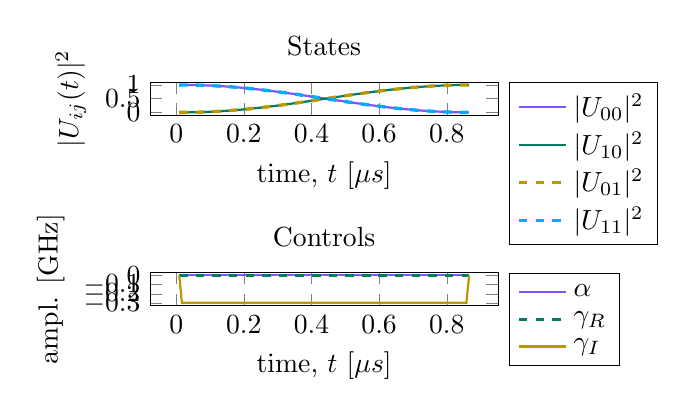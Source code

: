 % Recommended preamble:
\begin{tikzpicture}
\begin{groupplot}[group style={group size={1 by 2}, vertical sep={2cm}}, height={2cm}, width={6cm}]
    \nextgroupplot[title={States}, xlabel={time, $t\ [\mu s]$}, ylabel={$|U_{ij}(t)|^2$}, legend pos={outer north east}, legend cell align={left}, legend entries={$|U_{00}|^2$,$|U_{10}|^2$,$|U_{01}|^2$,$|U_{11}|^2$}]
    \addplot[mark={none}, style={thick}, color={rgb,1:red,0.498;green,0.329;blue,1.0}]
        coordinates {
            (0.009,1.0)
            (0.017,1.0)
            (0.026,1.0)
            (0.035,0.999)
            (0.043,0.998)
            (0.052,0.996)
            (0.061,0.994)
            (0.069,0.991)
            (0.078,0.987)
            (0.087,0.984)
            (0.095,0.979)
            (0.104,0.975)
            (0.113,0.969)
            (0.121,0.963)
            (0.13,0.957)
            (0.139,0.951)
            (0.147,0.943)
            (0.156,0.936)
            (0.165,0.928)
            (0.173,0.919)
            (0.182,0.91)
            (0.191,0.901)
            (0.199,0.891)
            (0.208,0.881)
            (0.217,0.87)
            (0.225,0.859)
            (0.234,0.848)
            (0.243,0.836)
            (0.251,0.824)
            (0.26,0.812)
            (0.269,0.799)
            (0.277,0.786)
            (0.286,0.773)
            (0.295,0.759)
            (0.303,0.746)
            (0.312,0.731)
            (0.321,0.717)
            (0.329,0.703)
            (0.338,0.688)
            (0.346,0.673)
            (0.355,0.658)
            (0.364,0.642)
            (0.372,0.627)
            (0.381,0.612)
            (0.39,0.596)
            (0.398,0.58)
            (0.407,0.564)
            (0.416,0.548)
            (0.424,0.532)
            (0.433,0.516)
            (0.442,0.5)
            (0.45,0.484)
            (0.459,0.468)
            (0.468,0.452)
            (0.476,0.436)
            (0.485,0.421)
            (0.494,0.405)
            (0.502,0.389)
            (0.511,0.373)
            (0.52,0.358)
            (0.528,0.343)
            (0.537,0.328)
            (0.546,0.313)
            (0.554,0.298)
            (0.563,0.283)
            (0.572,0.269)
            (0.58,0.255)
            (0.589,0.241)
            (0.598,0.228)
            (0.606,0.214)
            (0.615,0.201)
            (0.624,0.189)
            (0.632,0.176)
            (0.641,0.164)
            (0.65,0.152)
            (0.658,0.141)
            (0.667,0.13)
            (0.676,0.12)
            (0.684,0.109)
            (0.693,0.1)
            (0.702,0.09)
            (0.71,0.081)
            (0.719,0.073)
            (0.728,0.065)
            (0.736,0.057)
            (0.745,0.05)
            (0.754,0.043)
            (0.762,0.037)
            (0.771,0.031)
            (0.78,0.026)
            (0.788,0.021)
            (0.797,0.016)
            (0.806,0.013)
            (0.814,0.009)
            (0.823,0.006)
            (0.832,0.004)
            (0.84,0.002)
            (0.849,0.001)
            (0.858,0.0)
            (0.866,3.423e-7)
        }
        ;
    \addplot[mark={none}, style={thick}, color={rgb,1:red,0.0;green,0.49;blue,0.392}]
        coordinates {
            (0.009,0.0)
            (0.017,5.2e-67)
            (0.026,0.0)
            (0.035,0.001)
            (0.043,0.002)
            (0.052,0.004)
            (0.061,0.006)
            (0.069,0.009)
            (0.078,0.013)
            (0.087,0.016)
            (0.095,0.021)
            (0.104,0.025)
            (0.113,0.031)
            (0.121,0.037)
            (0.13,0.043)
            (0.139,0.049)
            (0.147,0.057)
            (0.156,0.064)
            (0.165,0.072)
            (0.173,0.081)
            (0.182,0.09)
            (0.191,0.099)
            (0.199,0.109)
            (0.208,0.119)
            (0.217,0.13)
            (0.225,0.141)
            (0.234,0.152)
            (0.243,0.164)
            (0.251,0.176)
            (0.26,0.188)
            (0.269,0.201)
            (0.277,0.214)
            (0.286,0.227)
            (0.295,0.241)
            (0.303,0.254)
            (0.312,0.269)
            (0.321,0.283)
            (0.329,0.297)
            (0.338,0.312)
            (0.346,0.327)
            (0.355,0.342)
            (0.364,0.358)
            (0.372,0.373)
            (0.381,0.388)
            (0.39,0.404)
            (0.398,0.42)
            (0.407,0.436)
            (0.416,0.452)
            (0.424,0.468)
            (0.433,0.484)
            (0.442,0.5)
            (0.45,0.516)
            (0.459,0.532)
            (0.468,0.548)
            (0.476,0.564)
            (0.485,0.579)
            (0.494,0.595)
            (0.502,0.611)
            (0.511,0.627)
            (0.52,0.642)
            (0.528,0.657)
            (0.537,0.672)
            (0.546,0.687)
            (0.554,0.702)
            (0.563,0.717)
            (0.572,0.731)
            (0.58,0.745)
            (0.589,0.759)
            (0.598,0.772)
            (0.606,0.786)
            (0.615,0.799)
            (0.624,0.811)
            (0.632,0.824)
            (0.641,0.836)
            (0.65,0.848)
            (0.658,0.859)
            (0.667,0.87)
            (0.676,0.88)
            (0.684,0.891)
            (0.693,0.9)
            (0.702,0.91)
            (0.71,0.919)
            (0.719,0.927)
            (0.728,0.935)
            (0.736,0.943)
            (0.745,0.95)
            (0.754,0.957)
            (0.762,0.963)
            (0.771,0.969)
            (0.78,0.974)
            (0.788,0.979)
            (0.797,0.984)
            (0.806,0.987)
            (0.814,0.991)
            (0.823,0.994)
            (0.832,0.996)
            (0.84,0.998)
            (0.849,0.999)
            (0.858,1.0)
            (0.866,1.0)
        }
        ;
    \addplot[mark={none}, style={very thick}, color={rgb,1:red,0.729;green,0.6;blue,0.0}, dashed={true}]
        coordinates {
            (0.009,0.0)
            (0.017,0.0)
            (0.026,0.0)
            (0.035,0.001)
            (0.043,0.002)
            (0.052,0.004)
            (0.061,0.006)
            (0.069,0.009)
            (0.078,0.013)
            (0.087,0.016)
            (0.095,0.021)
            (0.104,0.025)
            (0.113,0.031)
            (0.121,0.037)
            (0.13,0.043)
            (0.139,0.049)
            (0.147,0.057)
            (0.156,0.064)
            (0.165,0.072)
            (0.173,0.081)
            (0.182,0.09)
            (0.191,0.099)
            (0.199,0.109)
            (0.208,0.119)
            (0.217,0.13)
            (0.225,0.141)
            (0.234,0.152)
            (0.243,0.164)
            (0.251,0.176)
            (0.26,0.188)
            (0.269,0.201)
            (0.277,0.214)
            (0.286,0.227)
            (0.295,0.241)
            (0.303,0.254)
            (0.312,0.269)
            (0.321,0.283)
            (0.329,0.297)
            (0.338,0.312)
            (0.346,0.327)
            (0.355,0.342)
            (0.364,0.358)
            (0.372,0.373)
            (0.381,0.388)
            (0.39,0.404)
            (0.398,0.42)
            (0.407,0.436)
            (0.416,0.452)
            (0.424,0.468)
            (0.433,0.484)
            (0.442,0.5)
            (0.45,0.516)
            (0.459,0.532)
            (0.468,0.548)
            (0.476,0.564)
            (0.485,0.579)
            (0.494,0.595)
            (0.502,0.611)
            (0.511,0.627)
            (0.52,0.642)
            (0.528,0.657)
            (0.537,0.672)
            (0.546,0.687)
            (0.554,0.702)
            (0.563,0.717)
            (0.572,0.731)
            (0.58,0.745)
            (0.589,0.759)
            (0.598,0.772)
            (0.606,0.786)
            (0.615,0.799)
            (0.624,0.811)
            (0.632,0.824)
            (0.641,0.836)
            (0.65,0.848)
            (0.658,0.859)
            (0.667,0.87)
            (0.676,0.88)
            (0.684,0.891)
            (0.693,0.9)
            (0.702,0.91)
            (0.71,0.919)
            (0.719,0.927)
            (0.728,0.935)
            (0.736,0.943)
            (0.745,0.95)
            (0.754,0.957)
            (0.762,0.963)
            (0.771,0.969)
            (0.78,0.974)
            (0.788,0.979)
            (0.797,0.984)
            (0.806,0.987)
            (0.814,0.991)
            (0.823,0.994)
            (0.832,0.996)
            (0.84,0.998)
            (0.849,0.999)
            (0.858,1.0)
            (0.866,1.0)
        }
        ;
    \addplot[mark={none}, style={very thick}, color={rgb,1:red,0.0;green,0.667;blue,0.992}, dashed={true}]
        coordinates {
            (0.009,1.0)
            (0.017,1.0)
            (0.026,1.0)
            (0.035,0.999)
            (0.043,0.998)
            (0.052,0.996)
            (0.061,0.994)
            (0.069,0.991)
            (0.078,0.987)
            (0.087,0.984)
            (0.095,0.979)
            (0.104,0.975)
            (0.113,0.969)
            (0.121,0.963)
            (0.13,0.957)
            (0.139,0.951)
            (0.147,0.943)
            (0.156,0.936)
            (0.165,0.928)
            (0.173,0.919)
            (0.182,0.91)
            (0.191,0.901)
            (0.199,0.891)
            (0.208,0.881)
            (0.217,0.87)
            (0.225,0.859)
            (0.234,0.848)
            (0.243,0.836)
            (0.251,0.824)
            (0.26,0.812)
            (0.269,0.799)
            (0.277,0.786)
            (0.286,0.773)
            (0.295,0.759)
            (0.303,0.746)
            (0.312,0.731)
            (0.321,0.717)
            (0.329,0.703)
            (0.338,0.688)
            (0.346,0.673)
            (0.355,0.658)
            (0.364,0.642)
            (0.372,0.627)
            (0.381,0.612)
            (0.39,0.596)
            (0.398,0.58)
            (0.407,0.564)
            (0.416,0.548)
            (0.424,0.532)
            (0.433,0.516)
            (0.442,0.5)
            (0.45,0.484)
            (0.459,0.468)
            (0.468,0.452)
            (0.476,0.436)
            (0.485,0.421)
            (0.494,0.405)
            (0.502,0.389)
            (0.511,0.373)
            (0.52,0.358)
            (0.528,0.343)
            (0.537,0.328)
            (0.546,0.313)
            (0.554,0.298)
            (0.563,0.283)
            (0.572,0.269)
            (0.58,0.255)
            (0.589,0.241)
            (0.598,0.228)
            (0.606,0.214)
            (0.615,0.201)
            (0.624,0.189)
            (0.632,0.176)
            (0.641,0.164)
            (0.65,0.152)
            (0.658,0.141)
            (0.667,0.13)
            (0.676,0.12)
            (0.684,0.109)
            (0.693,0.1)
            (0.702,0.09)
            (0.71,0.081)
            (0.719,0.073)
            (0.728,0.065)
            (0.736,0.057)
            (0.745,0.05)
            (0.754,0.043)
            (0.762,0.037)
            (0.771,0.031)
            (0.78,0.026)
            (0.788,0.021)
            (0.797,0.016)
            (0.806,0.013)
            (0.814,0.009)
            (0.823,0.006)
            (0.832,0.004)
            (0.84,0.002)
            (0.849,0.001)
            (0.858,0.0)
            (0.866,3.423e-7)
        }
        ;
    \legend{{}}
    \nextgroupplot[title={Controls}, xlabel={time, $t\ [\mu s]$}, ylabel={ampl. [GHz]}, legend pos={outer north east}, legend cell align={left}, legend entries={$\alpha$,$\gamma_{R}$,$\gamma_{I}$}]
    \addplot[mark={none}, style={thick}, color={rgb,1:red,0.498;green,0.329;blue,1.0}]
        coordinates {
            (0.009,0.0)
            (0.017,1.821e-28)
            (0.026,1.736e-28)
            (0.035,1.491e-28)
            (0.043,1.231e-28)
            (0.052,9.706e-29)
            (0.061,7.104e-29)
            (0.069,4.511e-29)
            (0.078,1.93e-29)
            (0.087,-6.347e-30)
            (0.095,-3.18e-29)
            (0.104,-5.704e-29)
            (0.113,-8.202e-29)
            (0.121,-1.067e-28)
            (0.13,-1.311e-28)
            (0.139,-1.552e-28)
            (0.147,-1.79e-28)
            (0.156,-2.024e-28)
            (0.165,-2.254e-28)
            (0.173,-2.48e-28)
            (0.182,-2.701e-28)
            (0.191,-2.919e-28)
            (0.199,-3.132e-28)
            (0.208,-3.34e-28)
            (0.217,-3.544e-28)
            (0.225,-3.743e-28)
            (0.234,-3.937e-28)
            (0.243,-4.125e-28)
            (0.251,-4.309e-28)
            (0.26,-4.487e-28)
            (0.269,-4.66e-28)
            (0.277,-4.827e-28)
            (0.286,-4.988e-28)
            (0.295,-5.144e-28)
            (0.303,-5.294e-28)
            (0.312,-5.439e-28)
            (0.321,-5.577e-28)
            (0.329,-5.709e-28)
            (0.338,-5.835e-28)
            (0.346,-5.955e-28)
            (0.355,-6.069e-28)
            (0.364,-6.176e-28)
            (0.372,-6.278e-28)
            (0.381,-6.372e-28)
            (0.39,-6.461e-28)
            (0.398,-6.542e-28)
            (0.407,-6.618e-28)
            (0.416,-6.687e-28)
            (0.424,-6.749e-28)
            (0.433,-6.804e-28)
            (0.442,-6.853e-28)
            (0.45,-6.896e-28)
            (0.459,-6.931e-28)
            (0.468,-6.96e-28)
            (0.476,-6.983e-28)
            (0.485,-6.999e-28)
            (0.494,-7.008e-28)
            (0.502,-7.01e-28)
            (0.511,-7.006e-28)
            (0.52,-6.995e-28)
            (0.528,-6.978e-28)
            (0.537,-6.954e-28)
            (0.546,-6.924e-28)
            (0.554,-6.887e-28)
            (0.563,-6.844e-28)
            (0.572,-6.794e-28)
            (0.58,-6.738e-28)
            (0.589,-6.676e-28)
            (0.598,-6.607e-28)
            (0.606,-6.532e-28)
            (0.615,-6.451e-28)
            (0.624,-6.364e-28)
            (0.632,-6.271e-28)
            (0.641,-6.171e-28)
            (0.65,-6.065e-28)
            (0.658,-5.954e-28)
            (0.667,-5.836e-28)
            (0.676,-5.712e-28)
            (0.684,-5.583e-28)
            (0.693,-5.447e-28)
            (0.702,-5.305e-28)
            (0.71,-5.158e-28)
            (0.719,-5.004e-28)
            (0.728,-4.844e-28)
            (0.736,-4.678e-28)
            (0.745,-4.506e-28)
            (0.754,-4.328e-28)
            (0.762,-4.144e-28)
            (0.771,-3.954e-28)
            (0.78,-3.757e-28)
            (0.788,-3.554e-28)
            (0.797,-3.345e-28)
            (0.806,-3.129e-28)
            (0.814,-2.907e-28)
            (0.823,-2.679e-28)
            (0.832,-2.445e-28)
            (0.84,-2.203e-28)
            (0.849,-1.948e-28)
            (0.858,-1.585e-28)
            (0.866,0.0)
        }
        ;
    \addplot[mark={none}, style={very thick}, color={rgb,1:red,0.0;green,0.49;blue,0.392}, dashed={true}]
        coordinates {
            (0.009,0.0)
            (0.017,-6.854e-28)
            (0.026,-7.028e-28)
            (0.035,-7.179e-28)
            (0.043,-7.311e-28)
            (0.052,-7.423e-28)
            (0.061,-7.516e-28)
            (0.069,-7.591e-28)
            (0.078,-7.649e-28)
            (0.087,-7.689e-28)
            (0.095,-7.713e-28)
            (0.104,-7.721e-28)
            (0.113,-7.714e-28)
            (0.121,-7.693e-28)
            (0.13,-7.658e-28)
            (0.139,-7.609e-28)
            (0.147,-7.547e-28)
            (0.156,-7.473e-28)
            (0.165,-7.387e-28)
            (0.173,-7.289e-28)
            (0.182,-7.181e-28)
            (0.191,-7.062e-28)
            (0.199,-6.934e-28)
            (0.208,-6.796e-28)
            (0.217,-6.649e-28)
            (0.225,-6.493e-28)
            (0.234,-6.329e-28)
            (0.243,-6.158e-28)
            (0.251,-5.979e-28)
            (0.26,-5.793e-28)
            (0.269,-5.601e-28)
            (0.277,-5.404e-28)
            (0.286,-5.2e-28)
            (0.295,-4.992e-28)
            (0.303,-4.779e-28)
            (0.312,-4.562e-28)
            (0.321,-4.341e-28)
            (0.329,-4.117e-28)
            (0.338,-3.889e-28)
            (0.346,-3.66e-28)
            (0.355,-3.428e-28)
            (0.364,-3.195e-28)
            (0.372,-2.96e-28)
            (0.381,-2.725e-28)
            (0.39,-2.489e-28)
            (0.398,-2.253e-28)
            (0.407,-2.017e-28)
            (0.416,-1.783e-28)
            (0.424,-1.549e-28)
            (0.433,-1.317e-28)
            (0.442,-1.087e-28)
            (0.45,-8.589e-29)
            (0.459,-6.334e-29)
            (0.468,-4.107e-29)
            (0.476,-1.912e-29)
            (0.485,2.506e-30)
            (0.494,2.377e-29)
            (0.502,4.465e-29)
            (0.511,6.513e-29)
            (0.52,8.519e-29)
            (0.528,1.048e-28)
            (0.537,1.24e-28)
            (0.546,1.427e-28)
            (0.554,1.61e-28)
            (0.563,1.789e-28)
            (0.572,1.962e-28)
            (0.58,2.132e-28)
            (0.589,2.297e-28)
            (0.598,2.458e-28)
            (0.606,2.614e-28)
            (0.615,2.767e-28)
            (0.624,2.916e-28)
            (0.632,3.062e-28)
            (0.641,3.204e-28)
            (0.65,3.344e-28)
            (0.658,3.481e-28)
            (0.667,3.616e-28)
            (0.676,3.75e-28)
            (0.684,3.881e-28)
            (0.693,4.012e-28)
            (0.702,4.143e-28)
            (0.71,4.273e-28)
            (0.719,4.403e-28)
            (0.728,4.533e-28)
            (0.736,4.665e-28)
            (0.745,4.797e-28)
            (0.754,4.93e-28)
            (0.762,5.065e-28)
            (0.771,5.201e-28)
            (0.78,5.338e-28)
            (0.788,5.477e-28)
            (0.797,5.616e-28)
            (0.806,5.756e-28)
            (0.814,5.897e-28)
            (0.823,6.036e-28)
            (0.832,6.174e-28)
            (0.84,6.308e-28)
            (0.849,6.436e-28)
            (0.858,6.504e-28)
            (0.866,0.0)
        }
        ;
    \addplot[mark={none}, style={thick}, color={rgb,1:red,0.729;green,0.6;blue,0.0}]
        coordinates {
            (0.009,0.0)
            (0.017,-0.294)
            (0.026,-0.294)
            (0.035,-0.294)
            (0.043,-0.294)
            (0.052,-0.294)
            (0.061,-0.294)
            (0.069,-0.294)
            (0.078,-0.294)
            (0.087,-0.294)
            (0.095,-0.294)
            (0.104,-0.294)
            (0.113,-0.294)
            (0.121,-0.294)
            (0.13,-0.294)
            (0.139,-0.294)
            (0.147,-0.294)
            (0.156,-0.294)
            (0.165,-0.294)
            (0.173,-0.294)
            (0.182,-0.294)
            (0.191,-0.294)
            (0.199,-0.294)
            (0.208,-0.294)
            (0.217,-0.294)
            (0.225,-0.294)
            (0.234,-0.294)
            (0.243,-0.294)
            (0.251,-0.294)
            (0.26,-0.294)
            (0.269,-0.294)
            (0.277,-0.294)
            (0.286,-0.294)
            (0.295,-0.294)
            (0.303,-0.294)
            (0.312,-0.294)
            (0.321,-0.294)
            (0.329,-0.294)
            (0.338,-0.294)
            (0.346,-0.294)
            (0.355,-0.294)
            (0.364,-0.294)
            (0.372,-0.294)
            (0.381,-0.294)
            (0.39,-0.294)
            (0.398,-0.294)
            (0.407,-0.294)
            (0.416,-0.294)
            (0.424,-0.294)
            (0.433,-0.294)
            (0.442,-0.294)
            (0.45,-0.294)
            (0.459,-0.294)
            (0.468,-0.294)
            (0.476,-0.294)
            (0.485,-0.294)
            (0.494,-0.294)
            (0.502,-0.294)
            (0.511,-0.294)
            (0.52,-0.294)
            (0.528,-0.294)
            (0.537,-0.294)
            (0.546,-0.294)
            (0.554,-0.294)
            (0.563,-0.294)
            (0.572,-0.294)
            (0.58,-0.294)
            (0.589,-0.294)
            (0.598,-0.294)
            (0.606,-0.294)
            (0.615,-0.294)
            (0.624,-0.294)
            (0.632,-0.294)
            (0.641,-0.294)
            (0.65,-0.294)
            (0.658,-0.294)
            (0.667,-0.294)
            (0.676,-0.294)
            (0.684,-0.294)
            (0.693,-0.294)
            (0.702,-0.294)
            (0.71,-0.294)
            (0.719,-0.294)
            (0.728,-0.294)
            (0.736,-0.294)
            (0.745,-0.294)
            (0.754,-0.294)
            (0.762,-0.294)
            (0.771,-0.294)
            (0.78,-0.294)
            (0.788,-0.294)
            (0.797,-0.294)
            (0.806,-0.294)
            (0.814,-0.294)
            (0.823,-0.294)
            (0.832,-0.294)
            (0.84,-0.294)
            (0.849,-0.294)
            (0.858,-0.294)
            (0.866,0.0)
        }
        ;
    \legend{{}}
\end{groupplot}
\end{tikzpicture}
